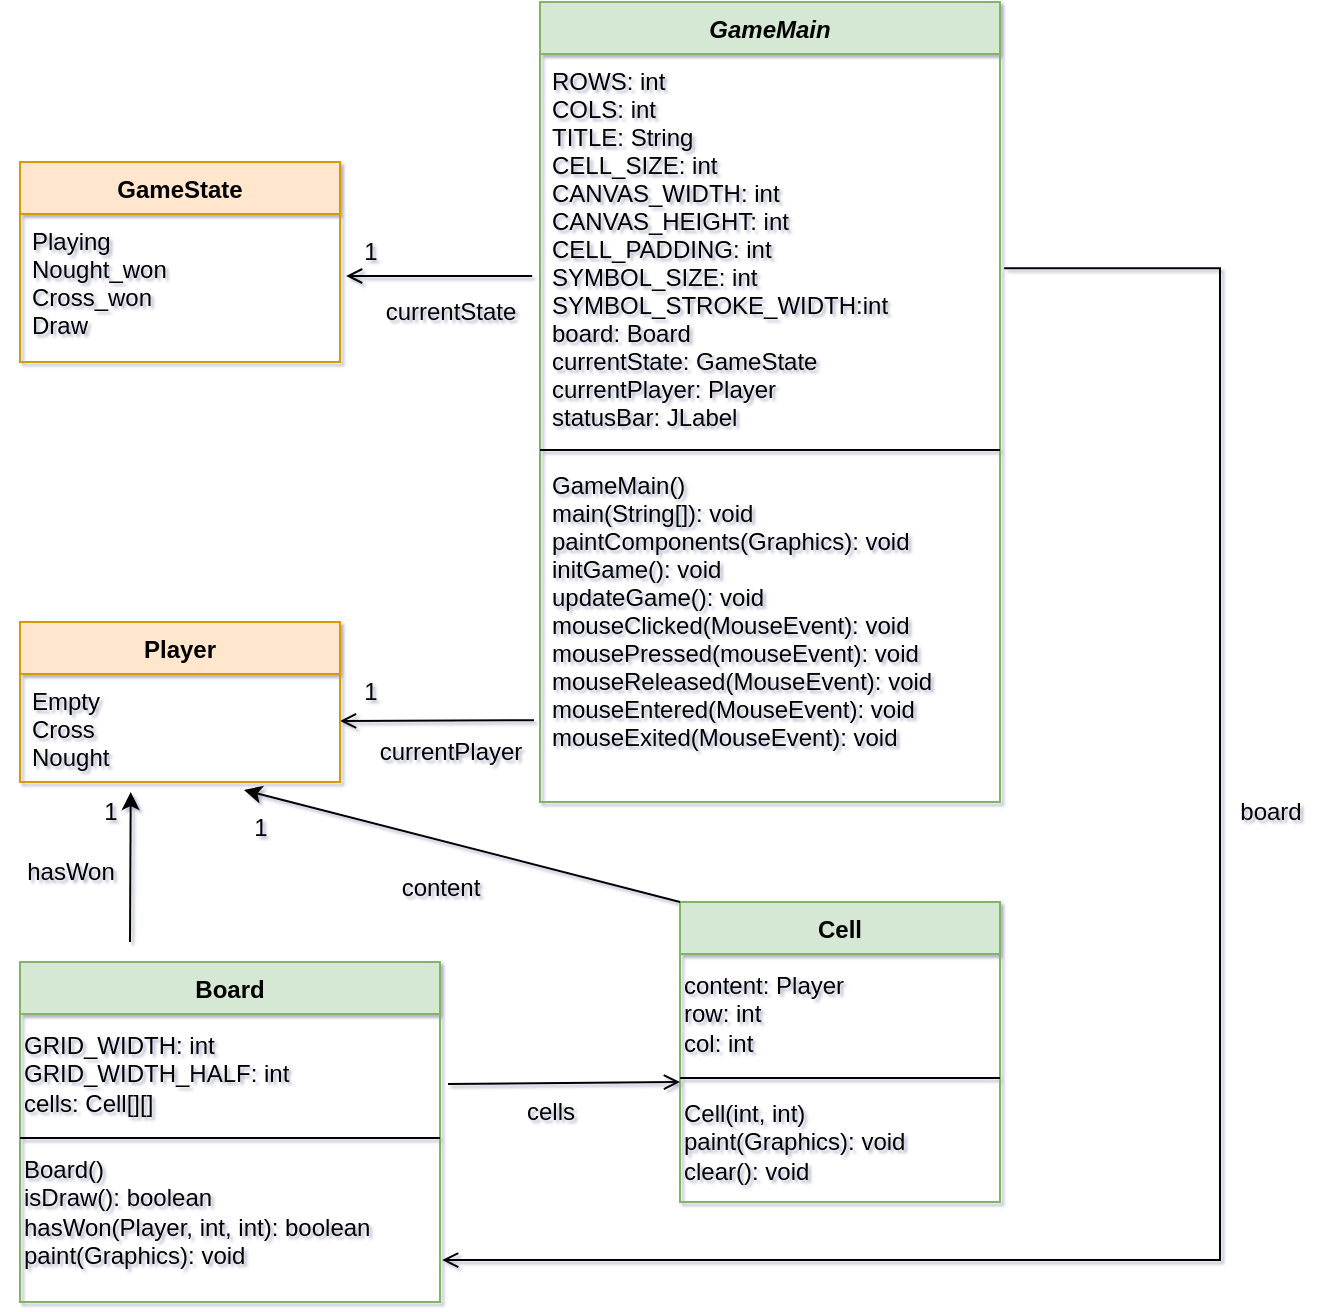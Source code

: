 <mxfile version="22.1.15" type="github">
  <diagram id="C5RBs43oDa-KdzZeNtuy" name="Page-1">
    <mxGraphModel dx="1776" dy="653" grid="1" gridSize="10" guides="1" tooltips="1" connect="1" arrows="1" fold="1" page="1" pageScale="1" pageWidth="827" pageHeight="1169" math="0" shadow="1">
      <root>
        <mxCell id="WIyWlLk6GJQsqaUBKTNV-0" />
        <mxCell id="WIyWlLk6GJQsqaUBKTNV-1" parent="WIyWlLk6GJQsqaUBKTNV-0" />
        <mxCell id="zkfFHV4jXpPFQw0GAbJ--0" value="GameMain" style="swimlane;fontStyle=3;align=center;verticalAlign=top;childLayout=stackLayout;horizontal=1;startSize=26;horizontalStack=0;resizeParent=1;resizeLast=0;collapsible=1;marginBottom=0;rounded=0;shadow=0;strokeWidth=1;fillColor=#d5e8d4;strokeColor=#82b366;" parent="WIyWlLk6GJQsqaUBKTNV-1" vertex="1">
          <mxGeometry x="290" y="120" width="230" height="400" as="geometry">
            <mxRectangle x="230" y="140" width="160" height="26" as="alternateBounds" />
          </mxGeometry>
        </mxCell>
        <mxCell id="zkfFHV4jXpPFQw0GAbJ--1" value="ROWS: int&#xa;COLS: int&#xa;TITLE: String&#xa;CELL_SIZE: int&#xa;CANVAS_WIDTH: int&#xa;CANVAS_HEIGHT: int&#xa;CELL_PADDING: int&#xa;SYMBOL_SIZE: int&#xa;SYMBOL_STROKE_WIDTH:int&#xa;board: Board&#xa;currentState: GameState&#xa;currentPlayer: Player&#xa;statusBar: JLabel" style="text;align=left;verticalAlign=top;spacingLeft=4;spacingRight=4;overflow=hidden;rotatable=0;points=[[0,0.5],[1,0.5]];portConstraint=eastwest;" parent="zkfFHV4jXpPFQw0GAbJ--0" vertex="1">
          <mxGeometry y="26" width="230" height="194" as="geometry" />
        </mxCell>
        <mxCell id="zkfFHV4jXpPFQw0GAbJ--4" value="" style="line;html=1;strokeWidth=1;align=left;verticalAlign=middle;spacingTop=-1;spacingLeft=3;spacingRight=3;rotatable=0;labelPosition=right;points=[];portConstraint=eastwest;" parent="zkfFHV4jXpPFQw0GAbJ--0" vertex="1">
          <mxGeometry y="220" width="230" height="8" as="geometry" />
        </mxCell>
        <mxCell id="zkfFHV4jXpPFQw0GAbJ--5" value="GameMain()&#xa;main(String[]): void&#xa;paintComponents(Graphics): void&#xa;initGame(): void&#xa;updateGame(): void&#xa;mouseClicked(MouseEvent): void&#xa;mousePressed(mouseEvent): void&#xa;mouseReleased(MouseEvent): void&#xa;mouseEntered(MouseEvent): void&#xa;mouseExited(MouseEvent): void" style="text;align=left;verticalAlign=top;spacingLeft=4;spacingRight=4;overflow=hidden;rotatable=0;points=[[0,0.5],[1,0.5]];portConstraint=eastwest;" parent="zkfFHV4jXpPFQw0GAbJ--0" vertex="1">
          <mxGeometry y="228" width="230" height="172" as="geometry" />
        </mxCell>
        <mxCell id="zkfFHV4jXpPFQw0GAbJ--6" value="GameState" style="swimlane;fontStyle=1;align=center;verticalAlign=top;childLayout=stackLayout;horizontal=1;startSize=26;horizontalStack=0;resizeParent=1;resizeLast=0;collapsible=1;marginBottom=0;rounded=0;shadow=0;strokeWidth=1;fillColor=#ffe6cc;strokeColor=#d79b00;" parent="WIyWlLk6GJQsqaUBKTNV-1" vertex="1">
          <mxGeometry x="30" y="200" width="160" height="100" as="geometry">
            <mxRectangle x="130" y="380" width="160" height="26" as="alternateBounds" />
          </mxGeometry>
        </mxCell>
        <mxCell id="zkfFHV4jXpPFQw0GAbJ--8" value="Playing&#xa;Nought_won&#xa;Cross_won&#xa;Draw" style="text;align=left;verticalAlign=top;spacingLeft=4;spacingRight=4;overflow=hidden;rotatable=0;points=[[0,0.5],[1,0.5]];portConstraint=eastwest;rounded=0;shadow=0;html=0;" parent="zkfFHV4jXpPFQw0GAbJ--6" vertex="1">
          <mxGeometry y="26" width="160" height="74" as="geometry" />
        </mxCell>
        <mxCell id="zkfFHV4jXpPFQw0GAbJ--16" value="" style="endArrow=open;endFill=0;shadow=0;strokeWidth=1;rounded=0;edgeStyle=elbowEdgeStyle;elbow=vertical;exitX=-0.013;exitY=0.762;exitDx=0;exitDy=0;exitPerimeter=0;" parent="WIyWlLk6GJQsqaUBKTNV-1" edge="1" source="zkfFHV4jXpPFQw0GAbJ--5">
          <mxGeometry width="160" relative="1" as="geometry">
            <mxPoint x="250" y="480" as="sourcePoint" />
            <mxPoint x="190" y="480" as="targetPoint" />
          </mxGeometry>
        </mxCell>
        <mxCell id="zkfFHV4jXpPFQw0GAbJ--17" value="Board" style="swimlane;fontStyle=1;align=center;verticalAlign=top;childLayout=stackLayout;horizontal=1;startSize=26;horizontalStack=0;resizeParent=1;resizeLast=0;collapsible=1;marginBottom=0;rounded=0;shadow=0;strokeWidth=1;fillColor=#d5e8d4;strokeColor=#82b366;" parent="WIyWlLk6GJQsqaUBKTNV-1" vertex="1">
          <mxGeometry x="30" y="600" width="210" height="170" as="geometry">
            <mxRectangle x="550" y="140" width="160" height="26" as="alternateBounds" />
          </mxGeometry>
        </mxCell>
        <mxCell id="_EEjg6cGiulzqHufe92D-0" value="GRID_WIDTH: int&lt;br&gt;GRID_WIDTH_HALF: int&lt;br&gt;cells: Cell[][]" style="text;html=1;align=left;verticalAlign=middle;resizable=0;points=[];autosize=1;strokeColor=none;fillColor=none;" parent="zkfFHV4jXpPFQw0GAbJ--17" vertex="1">
          <mxGeometry y="26" width="210" height="60" as="geometry" />
        </mxCell>
        <mxCell id="zkfFHV4jXpPFQw0GAbJ--23" value="" style="line;html=1;strokeWidth=1;align=left;verticalAlign=middle;spacingTop=-1;spacingLeft=3;spacingRight=3;rotatable=0;labelPosition=right;points=[];portConstraint=eastwest;" parent="zkfFHV4jXpPFQw0GAbJ--17" vertex="1">
          <mxGeometry y="86" width="210" height="4" as="geometry" />
        </mxCell>
        <mxCell id="_EEjg6cGiulzqHufe92D-1" value="Board()&lt;br&gt;isDraw(): boolean&lt;br&gt;hasWon(Player, int, int): boolean&lt;br&gt;paint(Graphics): void" style="text;html=1;align=left;verticalAlign=middle;resizable=0;points=[];autosize=1;strokeColor=none;fillColor=none;" parent="zkfFHV4jXpPFQw0GAbJ--17" vertex="1">
          <mxGeometry y="90" width="210" height="70" as="geometry" />
        </mxCell>
        <mxCell id="zkfFHV4jXpPFQw0GAbJ--26" value="" style="endArrow=open;shadow=0;strokeWidth=1;rounded=0;endFill=1;edgeStyle=elbowEdgeStyle;elbow=vertical;entryX=1.005;entryY=0.843;entryDx=0;entryDy=0;entryPerimeter=0;exitX=1.009;exitY=0.552;exitDx=0;exitDy=0;exitPerimeter=0;" parent="WIyWlLk6GJQsqaUBKTNV-1" source="zkfFHV4jXpPFQw0GAbJ--1" target="_EEjg6cGiulzqHufe92D-1" edge="1">
          <mxGeometry x="0.5" y="41" relative="1" as="geometry">
            <mxPoint x="600" y="239" as="sourcePoint" />
            <mxPoint x="280" y="726.04" as="targetPoint" />
            <mxPoint x="-40" y="32" as="offset" />
            <Array as="points">
              <mxPoint x="630" y="790" />
              <mxPoint x="370" y="800" />
            </Array>
          </mxGeometry>
        </mxCell>
        <mxCell id="_EEjg6cGiulzqHufe92D-3" value="Cell" style="swimlane;fontStyle=1;align=center;verticalAlign=top;childLayout=stackLayout;horizontal=1;startSize=26;horizontalStack=0;resizeParent=1;resizeLast=0;collapsible=1;marginBottom=0;rounded=0;shadow=0;strokeWidth=1;fillColor=#d5e8d4;strokeColor=#82b366;" parent="WIyWlLk6GJQsqaUBKTNV-1" vertex="1">
          <mxGeometry x="360" y="570" width="160" height="150" as="geometry">
            <mxRectangle x="550" y="140" width="160" height="26" as="alternateBounds" />
          </mxGeometry>
        </mxCell>
        <mxCell id="_EEjg6cGiulzqHufe92D-4" value="content: Player&lt;br&gt;row: int&lt;br&gt;col: int" style="text;html=1;align=left;verticalAlign=middle;resizable=0;points=[];autosize=1;strokeColor=none;fillColor=none;" parent="_EEjg6cGiulzqHufe92D-3" vertex="1">
          <mxGeometry y="26" width="160" height="60" as="geometry" />
        </mxCell>
        <mxCell id="_EEjg6cGiulzqHufe92D-5" value="" style="line;html=1;strokeWidth=1;align=left;verticalAlign=middle;spacingTop=-1;spacingLeft=3;spacingRight=3;rotatable=0;labelPosition=right;points=[];portConstraint=eastwest;" parent="_EEjg6cGiulzqHufe92D-3" vertex="1">
          <mxGeometry y="86" width="160" height="4" as="geometry" />
        </mxCell>
        <mxCell id="_EEjg6cGiulzqHufe92D-6" value="Cell(int, int)&lt;br&gt;paint(Graphics): void&lt;br&gt;clear(): void" style="text;html=1;align=left;verticalAlign=middle;resizable=0;points=[];autosize=1;strokeColor=none;fillColor=none;" parent="_EEjg6cGiulzqHufe92D-3" vertex="1">
          <mxGeometry y="90" width="160" height="60" as="geometry" />
        </mxCell>
        <mxCell id="_EEjg6cGiulzqHufe92D-7" value="Player" style="swimlane;fontStyle=1;align=center;verticalAlign=top;childLayout=stackLayout;horizontal=1;startSize=26;horizontalStack=0;resizeParent=1;resizeLast=0;collapsible=1;marginBottom=0;rounded=0;shadow=0;strokeWidth=1;fillColor=#ffe6cc;strokeColor=#d79b00;" parent="WIyWlLk6GJQsqaUBKTNV-1" vertex="1">
          <mxGeometry x="30" y="430" width="160" height="80" as="geometry">
            <mxRectangle x="130" y="380" width="160" height="26" as="alternateBounds" />
          </mxGeometry>
        </mxCell>
        <mxCell id="_EEjg6cGiulzqHufe92D-9" value="Empty&#xa;Cross&#xa;Nought" style="text;align=left;verticalAlign=top;spacingLeft=4;spacingRight=4;overflow=hidden;rotatable=0;points=[[0,0.5],[1,0.5]];portConstraint=eastwest;rounded=0;shadow=0;html=0;" parent="_EEjg6cGiulzqHufe92D-7" vertex="1">
          <mxGeometry y="26" width="160" height="54" as="geometry" />
        </mxCell>
        <mxCell id="zkfFHV4jXpPFQw0GAbJ--12" value="" style="endArrow=open;endFill=0;shadow=0;strokeWidth=1;rounded=0;edgeStyle=elbowEdgeStyle;elbow=horizontal;entryX=1.019;entryY=0.419;entryDx=0;entryDy=0;entryPerimeter=0;exitX=-0.017;exitY=0.572;exitDx=0;exitDy=0;exitPerimeter=0;" parent="WIyWlLk6GJQsqaUBKTNV-1" source="zkfFHV4jXpPFQw0GAbJ--1" target="zkfFHV4jXpPFQw0GAbJ--8" edge="1">
          <mxGeometry width="160" relative="1" as="geometry">
            <mxPoint x="200" y="203" as="sourcePoint" />
            <mxPoint x="200" y="203" as="targetPoint" />
            <Array as="points">
              <mxPoint x="250" y="270" />
            </Array>
          </mxGeometry>
        </mxCell>
        <mxCell id="jnbwQvOrHUH51lis4uiD-0" value="currentState" style="text;html=1;align=center;verticalAlign=middle;resizable=0;points=[];autosize=1;strokeColor=none;fillColor=none;" vertex="1" parent="WIyWlLk6GJQsqaUBKTNV-1">
          <mxGeometry x="200" y="260" width="90" height="30" as="geometry" />
        </mxCell>
        <mxCell id="jnbwQvOrHUH51lis4uiD-2" value="1" style="text;html=1;align=center;verticalAlign=middle;resizable=0;points=[];autosize=1;strokeColor=none;fillColor=none;" vertex="1" parent="WIyWlLk6GJQsqaUBKTNV-1">
          <mxGeometry x="190" y="230" width="30" height="30" as="geometry" />
        </mxCell>
        <mxCell id="jnbwQvOrHUH51lis4uiD-3" value="currentPlayer" style="text;html=1;align=center;verticalAlign=middle;resizable=0;points=[];autosize=1;strokeColor=none;fillColor=none;" vertex="1" parent="WIyWlLk6GJQsqaUBKTNV-1">
          <mxGeometry x="200" y="480" width="90" height="30" as="geometry" />
        </mxCell>
        <mxCell id="jnbwQvOrHUH51lis4uiD-4" value="1" style="text;html=1;align=center;verticalAlign=middle;resizable=0;points=[];autosize=1;strokeColor=none;fillColor=none;" vertex="1" parent="WIyWlLk6GJQsqaUBKTNV-1">
          <mxGeometry x="190" y="450" width="30" height="30" as="geometry" />
        </mxCell>
        <mxCell id="jnbwQvOrHUH51lis4uiD-7" value="board" style="text;html=1;align=center;verticalAlign=middle;resizable=0;points=[];autosize=1;strokeColor=none;fillColor=none;" vertex="1" parent="WIyWlLk6GJQsqaUBKTNV-1">
          <mxGeometry x="630" y="510" width="50" height="30" as="geometry" />
        </mxCell>
        <mxCell id="jnbwQvOrHUH51lis4uiD-8" value="" style="edgeStyle=none;orthogonalLoop=1;jettySize=auto;html=1;rounded=0;entryX=0.346;entryY=1.093;entryDx=0;entryDy=0;entryPerimeter=0;" edge="1" parent="WIyWlLk6GJQsqaUBKTNV-1" target="_EEjg6cGiulzqHufe92D-9">
          <mxGeometry width="100" relative="1" as="geometry">
            <mxPoint x="85" y="590" as="sourcePoint" />
            <mxPoint x="90" y="580" as="targetPoint" />
            <Array as="points" />
          </mxGeometry>
        </mxCell>
        <mxCell id="jnbwQvOrHUH51lis4uiD-9" value="hasWon" style="text;html=1;align=center;verticalAlign=middle;resizable=0;points=[];autosize=1;strokeColor=none;fillColor=none;" vertex="1" parent="WIyWlLk6GJQsqaUBKTNV-1">
          <mxGeometry x="20" y="540" width="70" height="30" as="geometry" />
        </mxCell>
        <mxCell id="jnbwQvOrHUH51lis4uiD-10" value="1" style="text;html=1;align=center;verticalAlign=middle;resizable=0;points=[];autosize=1;strokeColor=none;fillColor=none;" vertex="1" parent="WIyWlLk6GJQsqaUBKTNV-1">
          <mxGeometry x="60" y="510" width="30" height="30" as="geometry" />
        </mxCell>
        <mxCell id="jnbwQvOrHUH51lis4uiD-14" value="" style="edgeStyle=none;orthogonalLoop=1;jettySize=auto;html=1;rounded=0;exitX=0;exitY=0;exitDx=0;exitDy=0;entryX=0.7;entryY=1.074;entryDx=0;entryDy=0;entryPerimeter=0;" edge="1" parent="WIyWlLk6GJQsqaUBKTNV-1" source="_EEjg6cGiulzqHufe92D-3" target="_EEjg6cGiulzqHufe92D-9">
          <mxGeometry width="100" relative="1" as="geometry">
            <mxPoint x="280" y="590" as="sourcePoint" />
            <mxPoint x="380" y="590" as="targetPoint" />
            <Array as="points" />
          </mxGeometry>
        </mxCell>
        <mxCell id="jnbwQvOrHUH51lis4uiD-15" value="1" style="text;html=1;align=center;verticalAlign=middle;resizable=0;points=[];autosize=1;strokeColor=none;fillColor=none;" vertex="1" parent="WIyWlLk6GJQsqaUBKTNV-1">
          <mxGeometry x="135" y="518" width="30" height="30" as="geometry" />
        </mxCell>
        <mxCell id="jnbwQvOrHUH51lis4uiD-16" value="content" style="text;html=1;align=center;verticalAlign=middle;resizable=0;points=[];autosize=1;strokeColor=none;fillColor=none;" vertex="1" parent="WIyWlLk6GJQsqaUBKTNV-1">
          <mxGeometry x="210" y="548" width="60" height="30" as="geometry" />
        </mxCell>
        <mxCell id="jnbwQvOrHUH51lis4uiD-18" value="" style="edgeStyle=none;orthogonalLoop=1;jettySize=auto;html=1;rounded=0;exitX=1.019;exitY=0.583;exitDx=0;exitDy=0;exitPerimeter=0;entryX=0;entryY=0;entryDx=0;entryDy=0;entryPerimeter=0;endArrow=open;endFill=0;" edge="1" parent="WIyWlLk6GJQsqaUBKTNV-1" source="_EEjg6cGiulzqHufe92D-0" target="_EEjg6cGiulzqHufe92D-6">
          <mxGeometry width="100" relative="1" as="geometry">
            <mxPoint x="270" y="710" as="sourcePoint" />
            <mxPoint x="350" y="710" as="targetPoint" />
            <Array as="points" />
          </mxGeometry>
        </mxCell>
        <mxCell id="jnbwQvOrHUH51lis4uiD-19" value="cells" style="text;html=1;align=center;verticalAlign=middle;resizable=0;points=[];autosize=1;strokeColor=none;fillColor=none;" vertex="1" parent="WIyWlLk6GJQsqaUBKTNV-1">
          <mxGeometry x="270" y="660" width="50" height="30" as="geometry" />
        </mxCell>
      </root>
    </mxGraphModel>
  </diagram>
</mxfile>
